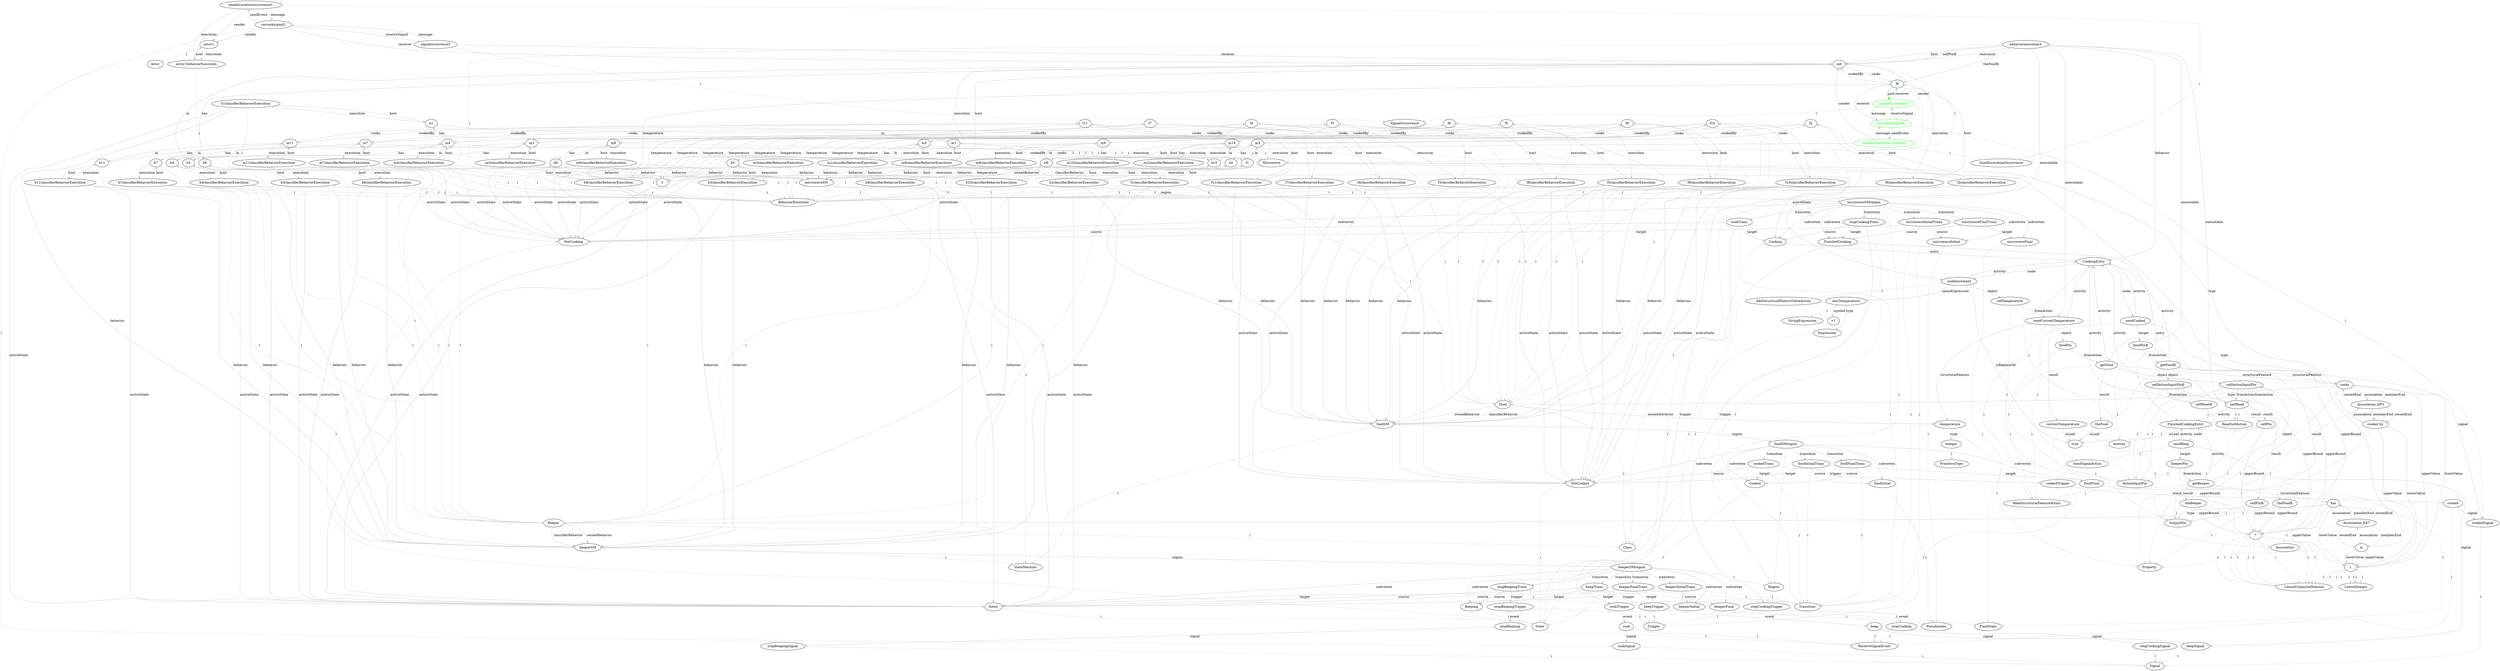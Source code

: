 digraph umlMetamodel {
	"Food" -> "Class" [label="i", color="lightgrey"]
	"Food" -> "foodSM" [label="classifierBehavior", color="grey"]
	"Food" -> "temperature" [label="ownedAttribute", color="grey"]
	"temperature" -> "Property" [label="i", color="lightgrey"]
	"temperature" -> "Integer" [label="type", color="grey"]
	"Integer" -> "PrimitiveType" [label="i", color="lightgrey"]
	"Food" -> "foodSM" [label="ownedBehavior", color="grey"]
	"foodSM" -> "StateMachine" [label="i", color="lightgrey"]
	"foodSM" -> "foodSMregion" [label="region", color="grey"]
	"foodSMregion" -> "Region" [label="i", color="lightgrey"]
	"foodSMregion" -> "foodInitial" [label="subvertex", color="grey"]
	"foodInitial" -> "Pseudostate" [label="i", color="lightgrey"]
	"foodSMregion" -> "foodFinal" [label="subvertex", color="grey"]
	"foodFinal" -> "FinalState" [label="i", color="lightgrey"]
	"foodSMregion" -> "NotCooked" [label="subvertex", color="grey"]
	"NotCooked" -> "State" [label="i", color="lightgrey"]
	"foodSMregion" -> "Cooked" [label="subvertex", color="grey"]
	"Cooked" -> "State" [label="i", color="lightgrey"]
	"foodSMregion" -> "foodInitialTrans" [label="transition", color="grey"]
	"foodInitialTrans" -> "Transition" [label="i", color="lightgrey"]
	"foodInitialTrans" -> "foodInitial" [label="source", color="grey"]
	"foodInitialTrans" -> "NotCooked" [label="target", color="grey"]
	"foodSMregion" -> "foodFinalTrans" [label="transition", color="grey"]
	"foodFinalTrans" -> "Transition" [label="i", color="lightgrey"]
	"foodFinalTrans" -> "Cooked" [label="source", color="grey"]
	"foodFinalTrans" -> "foodFinal" [label="target", color="grey"]
	"foodSMregion" -> "cookedTrans" [label="transition", color="grey"]
	"cookedTrans" -> "Transition" [label="i", color="lightgrey"]
	"cookedTrans" -> "NotCooked" [label="source", color="grey"]
	"cookedTrans" -> "Cooked" [label="target", color="grey"]
	"cookedTrans" -> "cookedTrigger" [label="trigger", color="grey"]
	"cookedTrigger" -> "Trigger" [label="i", color="lightgrey"]
	"cookedTrigger" -> "cooked" [label="event", color="grey"]
	"Microwave" -> "Class" [label="i", color="lightgrey"]
	"Microwave" -> "microwaveSM" [label="classifierBehavior", color="grey"]
	"Microwave" -> "microwaveSM" [label="ownedBehavior", color="grey"]
	"microwaveSM" -> "StateMachine" [label="i", color="lightgrey"]
	"microwaveSM" -> "microwaveSMregion" [label="region", color="grey"]
	"microwaveSMregion" -> "Region" [label="i", color="lightgrey"]
	"microwaveSMregion" -> "microwaveInitial" [label="subvertex", color="grey"]
	"microwaveInitial" -> "Pseudostate" [label="i", color="lightgrey"]
	"microwaveSMregion" -> "microwaveFinal" [label="subvertex", color="grey"]
	"microwaveFinal" -> "FinalState" [label="i", color="lightgrey"]
	"microwaveSMregion" -> "NotCooking" [label="subvertex", color="grey"]
	"NotCooking" -> "State" [label="i", color="lightgrey"]
	"microwaveSMregion" -> "Cooking" [label="subvertex", color="grey"]
	"Cooking" -> "State" [label="i", color="lightgrey"]
	"Cooking" -> "CookingEntry" [label="entry", color="grey"]
	"CookingEntry" -> "cookIncrement" [label="node", color="grey"]
	"cookIncrement" -> "CookingEntry" [label="activity", color="grey"]
	"cookIncrement" -> "AddStructuralFeatureValueAction" [label="i", color="lightgrey"]
	"cookIncrement" -> "true" [label="isReplaceAll", color="grey"]
	"cookIncrement" -> "newTemperature" [label="nameExpression", color="grey"]
	"newTemperature" -> "StringExpression" [label="i", color="lightgrey"]
	"newTemperature" -> "+1" [label="symbol", color="grey"]
	"newTemperature" -> "Expression" [label="type", color="grey"]
	"Expression" -> "Class" [label="i", color="lightgrey"]
	"cookIncrement" -> "oldTemperature" [label="object", color="grey"]
	"oldTemperature" -> "ActionInputPin" [label="i", color="lightgrey"]
	"oldTemperature" -> "readCurrentTemperature" [label="fromAction", color="grey"]
	"readCurrentTemperature" -> "CookingEntry" [label="activity", color="grey"]
	"readCurrentTemperature" -> "ReadStructuralFeatureAction" [label="i", color="lightgrey"]
	"readCurrentTemperature" -> "temperature" [label="structuralFeature", color="grey"]
	"readCurrentTemperature" -> "foodPin" [label="object", color="grey"]
	"foodPin" -> "ActionInputPin" [label="i", color="lightgrey"]
	"foodPin" -> "getFood" [label="fromAction", color="grey"]
	"getFood" -> "CookingEntry" [label="activity", color="grey"]
	"getFood" -> "ReadStructuralFeatureAction" [label="i", color="lightgrey"]
	"getFood" -> "cooks" [label="structuralFeature", color="grey"]
	"getFood" -> "selfActionInputPin" [label="object", color="grey"]
	"selfActionInputPin" -> "ActionInputPin" [label="i", color="lightgrey"]
	"selfActionInputPin" -> "selfRead" [label="fromAction", color="grey"]
	"selfRead" -> "CookingEntry" [label="activity", color="grey"]
	"selfRead" -> "ReadSelfAction" [label="i", color="lightgrey"]
	"selfRead" -> "selfPin" [label="result", color="grey"]
	"selfPin" -> "OutputPin" [label="i", color="lightgrey"]
	"selfPin" -> "true" [label="isLeaf", color="grey"]
	"getFood" -> "theFood" [label="result", color="grey"]
	"theFood" -> "OutputPin" [label="i", color="lightgrey"]
	"theFood" -> "true" [label="isLeaf", color="grey"]
	"readCurrentTemperature" -> "currentTemperature" [label="result", color="grey"]
	"currentTemperature" -> "OutputPin" [label="i", color="lightgrey"]
	"currentTemperature" -> "true" [label="isLeaf", color="grey"]
	"CookingEntry" -> "sendCooked" [label="node", color="grey"]
	"sendCooked" -> "CookingEntry" [label="activity", color="grey"]
	"sendCooked" -> "SendSignalAction" [label="i", color="lightgrey"]
	"sendCooked" -> "cookedSignal" [label="signal", color="grey"]
	"sendCooked" -> "foodPinB" [label="target", color="grey"]
	"foodPinB" -> "ActionInputPin" [label="i", color="lightgrey"]
	"foodPinB" -> "*" [label="upperBound", color="grey"]
	"*" -> "LiteralUnlimitedNatural" [label="i", color="lightgrey"]
	"foodPinB" -> "getFoodB" [label="fromAction", color="grey"]
	"getFoodB" -> "CookingEntry" [label="activity", color="grey"]
	"getFoodB" -> "ReadStructuralFeatureAction" [label="i", color="lightgrey"]
	"getFoodB" -> "cooks" [label="structuralFeature", color="grey"]
	"getFoodB" -> "selfActionInputPinB" [label="object", color="grey"]
	"selfActionInputPinB" -> "ActionInputPin" [label="i", color="lightgrey"]
	"selfActionInputPinB" -> "*" [label="upperBound", color="grey"]
	"*" -> "LiteralUnlimitedNatural" [label="i", color="lightgrey"]
	"selfActionInputPinB" -> "selfReadB" [label="fromAction", color="grey"]
	"selfReadB" -> "CookingEntry" [label="activity", color="grey"]
	"selfReadB" -> "ReadSelfAction" [label="i", color="lightgrey"]
	"selfReadB" -> "selfPinB" [label="result", color="grey"]
	"selfPinB" -> "OutputPin" [label="i", color="lightgrey"]
	"selfPinB" -> "*" [label="upperBound", color="grey"]
	"*" -> "LiteralUnlimitedNatural" [label="i", color="lightgrey"]
	"getFoodB" -> "theFoodB" [label="result", color="grey"]
	"theFoodB" -> "OutputPin" [label="i", color="lightgrey"]
	"theFoodB" -> "*" [label="upperBound", color="grey"]
	"*" -> "LiteralUnlimitedNatural" [label="i", color="lightgrey"]
	"microwaveSMregion" -> "FinishedCooking" [label="subvertex", color="grey"]
	"FinishedCooking" -> "State" [label="i", color="lightgrey"]
	"FinishedCooking" -> "FinishedCookingEntry" [label="entry", color="grey"]
	"FinishedCookingEntry" -> "Activity" [label="i", color="lightgrey"]
	"FinishedCookingEntry" -> "sendBeep" [label="node", color="grey"]
	"sendBeep" -> "FinishedCookingEntry" [label="activity", color="grey"]
	"sendBeep" -> "SendSignalAction" [label="i", color="lightgrey"]
	"sendBeep" -> "beepSignal" [label="signal", color="grey"]
	"sendBeep" -> "beeperPin" [label="target", color="grey"]
	"beeperPin" -> "ActionInputPin" [label="i", color="lightgrey"]
	"beeperPin" -> "*" [label="upperBound", color="grey"]
	"*" -> "LiteralUnlimitedNatural" [label="i", color="lightgrey"]
	"beeperPin" -> "getBeeper" [label="fromAction", color="grey"]
	"getBeeper" -> "FinishedCookingEntry" [label="activity", color="grey"]
	"getBeeper" -> "ReadStructuralFeatureAction" [label="i", color="lightgrey"]
	"getBeeper" -> "has" [label="structuralFeature", color="grey"]
	"getBeeper" -> "selfActionInputPin" [label="object", color="grey"]
	"selfActionInputPin" -> "ActionInputPin" [label="i", color="lightgrey"]
	"selfActionInputPin" -> "*" [label="upperBound", color="grey"]
	"*" -> "LiteralUnlimitedNatural" [label="i", color="lightgrey"]
	"selfActionInputPin" -> "selfRead" [label="fromAction", color="grey"]
	"selfRead" -> "FinishedCookingEntry" [label="activity", color="grey"]
	"selfRead" -> "ReadSelfAction" [label="i", color="lightgrey"]
	"selfRead" -> "selfPin" [label="result", color="grey"]
	"selfPin" -> "OutputPin" [label="i", color="lightgrey"]
	"selfPin" -> "*" [label="upperBound", color="grey"]
	"*" -> "LiteralUnlimitedNatural" [label="i", color="lightgrey"]
	"getBeeper" -> "theBeeper" [label="result", color="grey"]
	"theBeeper" -> "OutputPin" [label="i", color="lightgrey"]
	"theBeeper" -> "*" [label="upperBound", color="grey"]
	"*" -> "LiteralUnlimitedNatural" [label="i", color="lightgrey"]
	"microwaveSMregion" -> "microwaveInitialTrans" [label="transition", color="grey"]
	"microwaveInitialTrans" -> "Transition" [label="i", color="lightgrey"]
	"microwaveInitialTrans" -> "microwaveInitial" [label="source", color="grey"]
	"microwaveInitialTrans" -> "NotCooking" [label="target", color="grey"]
	"microwaveSMregion" -> "microwaveFinalTrans" [label="transition", color="grey"]
	"microwaveFinalTrans" -> "Transition" [label="i", color="lightgrey"]
	"microwaveFinalTrans" -> "FinishedCooking" [label="source", color="grey"]
	"microwaveFinalTrans" -> "microwaveFinal" [label="target", color="grey"]
	"microwaveSMregion" -> "cookTrans" [label="transition", color="grey"]
	"cookTrans" -> "Transition" [label="i", color="lightgrey"]
	"cookTrans" -> "NotCooking" [label="source", color="grey"]
	"cookTrans" -> "Cooking" [label="target", color="grey"]
	"cookTrans" -> "cookTrigger" [label="trigger", color="grey"]
	"cookTrigger" -> "Trigger" [label="i", color="lightgrey"]
	"cookTrigger" -> "cook" [label="event", color="grey"]
	"microwaveSMregion" -> "stopCookingTrans" [label="transition", color="grey"]
	"stopCookingTrans" -> "Transition" [label="i", color="lightgrey"]
	"stopCookingTrans" -> "Cooking" [label="source", color="grey"]
	"stopCookingTrans" -> "FinishedCooking" [label="target", color="grey"]
	"stopCookingTrans" -> "stopCookingTrigger" [label="trigger", color="grey"]
	"stopCookingTrigger" -> "Trigger" [label="i", color="lightgrey"]
	"stopCookingTrigger" -> "stopCooking" [label="event", color="grey"]
	"Beeper" -> "Class" [label="i", color="lightgrey"]
	"Beeper" -> "beeperSM" [label="classifierBehavior", color="grey"]
	"Beeper" -> "beeperSM" [label="ownedBehavior", color="grey"]
	"beeperSM" -> "StateMachine" [label="i", color="lightgrey"]
	"beeperSM" -> "beeperSMregion" [label="region", color="grey"]
	"beeperSMregion" -> "Region" [label="i", color="lightgrey"]
	"beeperSMregion" -> "beeperInitial" [label="subvertex", color="grey"]
	"beeperInitial" -> "Pseudostate" [label="i", color="lightgrey"]
	"beeperSMregion" -> "beeperFinal" [label="subvertex", color="grey"]
	"beeperFinal" -> "FinalState" [label="i", color="lightgrey"]
	"beeperSMregion" -> "Silent" [label="subvertex", color="grey"]
	"Silent" -> "State" [label="i", color="lightgrey"]
	"beeperSMregion" -> "Beeping" [label="subvertex", color="grey"]
	"Beeping" -> "State" [label="i", color="lightgrey"]
	"beeperSMregion" -> "beeperInitialTrans" [label="transition", color="grey"]
	"beeperInitialTrans" -> "Transition" [label="i", color="lightgrey"]
	"beeperInitialTrans" -> "beeperInitial" [label="source", color="grey"]
	"beeperInitialTrans" -> "Silent" [label="target", color="grey"]
	"beeperSMregion" -> "beeperFinalTrans" [label="transition", color="grey"]
	"beeperFinalTrans" -> "Transition" [label="i", color="lightgrey"]
	"beeperFinalTrans" -> "Silent" [label="source", color="grey"]
	"beeperFinalTrans" -> "beeperFinal" [label="target", color="grey"]
	"beeperSMregion" -> "beepTrans" [label="transition", color="grey"]
	"beepTrans" -> "Transition" [label="i", color="lightgrey"]
	"beepTrans" -> "Silent" [label="source", color="grey"]
	"beepTrans" -> "Beeping" [label="target", color="grey"]
	"beepTrans" -> "beepTrigger" [label="trigger", color="grey"]
	"beepTrigger" -> "Trigger" [label="i", color="lightgrey"]
	"beepTrigger" -> "beep" [label="event", color="grey"]
	"beeperSMregion" -> "stopBeepingTrans" [label="transition", color="grey"]
	"stopBeepingTrans" -> "Transition" [label="i", color="lightgrey"]
	"stopBeepingTrans" -> "Beeping" [label="source", color="grey"]
	"stopBeepingTrans" -> "Silent" [label="target", color="grey"]
	"stopBeepingTrans" -> "stopBeepingTrigger" [label="trigger", color="grey"]
	"stopBeepingTrigger" -> "Trigger" [label="i", color="lightgrey"]
	"stopBeepingTrigger" -> "stopBeeping" [label="event", color="grey"]
	"cooked" -> "ReceiveSignalEvent" [label="i", color="lightgrey"]
	"cooked" -> "cookedSignal" [label="signal", color="grey"]
	"cookedSignal" -> "Signal" [label="i", color="lightgrey"]
	"stopCooking" -> "ReceiveSignalEvent" [label="i", color="lightgrey"]
	"stopCooking" -> "stopCookingSignal" [label="signal", color="grey"]
	"stopCookingSignal" -> "Signal" [label="i", color="lightgrey"]
	"cook" -> "ReceiveSignalEvent" [label="i", color="lightgrey"]
	"cook" -> "cookSignal" [label="signal", color="grey"]
	"cookSignal" -> "Signal" [label="i", color="lightgrey"]
	"stopBeeping" -> "ReceiveSignalEvent" [label="i", color="lightgrey"]
	"stopBeeping" -> "stopBeepingSignal" [label="signal", color="grey"]
	"stopBeepingSignal" -> "Signal" [label="i", color="lightgrey"]
	"beep" -> "ReceiveSignalEvent" [label="i", color="lightgrey"]
	"beep" -> "beepSignal" [label="signal", color="grey"]
	"beepSignal" -> "Signal" [label="i", color="lightgrey"]
	"Association_DP3" -> "Association" [label="i", color="lightgrey"]
	"Association_DP3" -> "cooks" [label="memberEnd", color="grey"]
	"Association_DP3" -> "cooked by" [label="memberEnd", color="grey"]
	"Association_DP3" -> "cooks" [label="ownedEnd", color="grey"]
	"cooks" -> "Property" [label="i", color="lightgrey"]
	"cooks" -> "Food" [label="type", color="grey"]
	"cooks" -> "Association_DP3" [label="association", color="grey"]
	"cooks" -> "1" [label="upperValue", color="grey"]
	"1" -> "LiteralUnlimitedNatural" [label="i", color="lightgrey"]
	"cooks" -> "1" [label="lowerValue", color="grey"]
	"1" -> "LiteralInteger" [label="i", color="lightgrey"]
	"Association_DP3" -> "cooked by" [label="ownedEnd", color="grey"]
	"cooked by" -> "Property" [label="i", color="lightgrey"]
	"cooked by" -> "Microwave" [label="type", color="grey"]
	"cooked by" -> "Association_DP3" [label="association", color="grey"]
	"cooked by" -> "1" [label="upperValue", color="grey"]
	"1" -> "LiteralUnlimitedNatural" [label="i", color="lightgrey"]
	"cooked by" -> "1" [label="lowerValue", color="grey"]
	"1" -> "LiteralInteger" [label="i", color="lightgrey"]
	"Association_EE7" -> "Association" [label="i", color="lightgrey"]
	"Association_EE7" -> "has" [label="memberEnd", color="grey"]
	"Association_EE7" -> "in" [label="memberEnd", color="grey"]
	"Association_EE7" -> "has" [label="ownedEnd", color="grey"]
	"has" -> "Property" [label="i", color="lightgrey"]
	"has" -> "Beeper" [label="type", color="grey"]
	"has" -> "Association_EE7" [label="association", color="grey"]
	"has" -> "1" [label="upperValue", color="grey"]
	"1" -> "LiteralUnlimitedNatural" [label="i", color="lightgrey"]
	"has" -> "1" [label="lowerValue", color="grey"]
	"1" -> "LiteralInteger" [label="i", color="lightgrey"]
	"Association_EE7" -> "in" [label="ownedEnd", color="grey"]
	"in" -> "Property" [label="i", color="lightgrey"]
	"in" -> "Microwave" [label="type", color="grey"]
	"in" -> "Association_EE7" [label="association", color="grey"]
	"in" -> "1" [label="upperValue", color="grey"]
	"1" -> "LiteralUnlimitedNatural" [label="i", color="lightgrey"]
	"in" -> "1" [label="lowerValue", color="grey"]
	"1" -> "LiteralInteger" [label="i", color="lightgrey"]
	"m1" -> "Microwave" [label="i", color="lightgrey"]
	"m1classifierBehaviorExecution" -> "BehaviorExecution" [label="i", color="lightgrey"]
	"m1" -> "m1classifierBehaviorExecution" [label="execution", color="grey"]
	"m1classifierBehaviorExecution" -> "m1" [label="host", color="grey"]
	"m1classifierBehaviorExecution" -> "microwaveSM" [label="behavior", color="grey"]
	"m1classifierBehaviorExecution" -> "NotCooking" [label="activeState", color="grey"]
	"f1" -> "Food" [label="i", color="lightgrey"]
	"f1classifierBehaviorExecution" -> "BehaviorExecution" [label="i", color="lightgrey"]
	"f1" -> "f1classifierBehaviorExecution" [label="execution", color="grey"]
	"f1classifierBehaviorExecution" -> "f1" [label="host", color="grey"]
	"f1classifierBehaviorExecution" -> "foodSM" [label="behavior", color="grey"]
	"f1classifierBehaviorExecution" -> "NotCooked" [label="activeState", color="grey"]
	"f1" -> "3" [label="temperature", color="grey"]
	"b1" -> "Beeper" [label="i", color="lightgrey"]
	"b1classifierBehaviorExecution" -> "BehaviorExecution" [label="i", color="lightgrey"]
	"b1" -> "b1classifierBehaviorExecution" [label="execution", color="grey"]
	"b1classifierBehaviorExecution" -> "b1" [label="host", color="grey"]
	"b1classifierBehaviorExecution" -> "beeperSM" [label="behavior", color="grey"]
	"b1classifierBehaviorExecution" -> "Silent" [label="activeState", color="grey"]
	"m1" -> "f1" [label="cooks", color="grey"]
	"f1" -> "m1" [label="cookedBy", color="grey"]
	"m1" -> "b1" [label="has", color="grey"]
	"b1" -> "m1" [label="in", color="grey"]
	"m2" -> "Microwave" [label="i", color="lightgrey"]
	"m2classifierBehaviorExecution" -> "BehaviorExecution" [label="i", color="lightgrey"]
	"m2" -> "m2classifierBehaviorExecution" [label="execution", color="grey"]
	"m2classifierBehaviorExecution" -> "m2" [label="host", color="grey"]
	"m2classifierBehaviorExecution" -> "microwaveSM" [label="behavior", color="grey"]
	"m2classifierBehaviorExecution" -> "NotCooking" [label="activeState", color="grey"]
	"f2" -> "Food" [label="i", color="lightgrey"]
	"f2classifierBehaviorExecution" -> "BehaviorExecution" [label="i", color="lightgrey"]
	"f2" -> "f2classifierBehaviorExecution" [label="execution", color="grey"]
	"f2classifierBehaviorExecution" -> "f2" [label="host", color="grey"]
	"f2classifierBehaviorExecution" -> "foodSM" [label="behavior", color="grey"]
	"f2classifierBehaviorExecution" -> "NotCooked" [label="activeState", color="grey"]
	"f2" -> "3" [label="temperature", color="grey"]
	"b2" -> "Beeper" [label="i", color="lightgrey"]
	"b2classifierBehaviorExecution" -> "BehaviorExecution" [label="i", color="lightgrey"]
	"b2" -> "b2classifierBehaviorExecution" [label="execution", color="grey"]
	"b2classifierBehaviorExecution" -> "b2" [label="host", color="grey"]
	"b2classifierBehaviorExecution" -> "beeperSM" [label="behavior", color="grey"]
	"b2classifierBehaviorExecution" -> "Silent" [label="activeState", color="grey"]
	"m2" -> "f2" [label="cooks", color="grey"]
	"f2" -> "m2" [label="cookedBy", color="grey"]
	"m2" -> "b2" [label="has", color="grey"]
	"b2" -> "m2" [label="in", color="grey"]
	"m3" -> "Microwave" [label="i", color="lightgrey"]
	"m3classifierBehaviorExecution" -> "BehaviorExecution" [label="i", color="lightgrey"]
	"m3" -> "m3classifierBehaviorExecution" [label="execution", color="grey"]
	"m3classifierBehaviorExecution" -> "m3" [label="host", color="grey"]
	"m3classifierBehaviorExecution" -> "microwaveSM" [label="behavior", color="grey"]
	"m3classifierBehaviorExecution" -> "NotCooking" [label="activeState", color="grey"]
	"f3" -> "Food" [label="i", color="lightgrey"]
	"f3classifierBehaviorExecution" -> "BehaviorExecution" [label="i", color="lightgrey"]
	"f3" -> "f3classifierBehaviorExecution" [label="execution", color="grey"]
	"f3classifierBehaviorExecution" -> "f3" [label="host", color="grey"]
	"f3classifierBehaviorExecution" -> "foodSM" [label="behavior", color="grey"]
	"f3classifierBehaviorExecution" -> "NotCooked" [label="activeState", color="grey"]
	"f3" -> "3" [label="temperature", color="grey"]
	"b3" -> "Beeper" [label="i", color="lightgrey"]
	"b3classifierBehaviorExecution" -> "BehaviorExecution" [label="i", color="lightgrey"]
	"b3" -> "b3classifierBehaviorExecution" [label="execution", color="grey"]
	"b3classifierBehaviorExecution" -> "b3" [label="host", color="grey"]
	"b3classifierBehaviorExecution" -> "beeperSM" [label="behavior", color="grey"]
	"b3classifierBehaviorExecution" -> "Silent" [label="activeState", color="grey"]
	"m3" -> "f3" [label="cooks", color="grey"]
	"f3" -> "m3" [label="cookedBy", color="grey"]
	"m3" -> "b3" [label="has", color="grey"]
	"b3" -> "m3" [label="in", color="grey"]
	"m4" -> "Microwave" [label="i", color="lightgrey"]
	"m4classifierBehaviorExecution" -> "BehaviorExecution" [label="i", color="lightgrey"]
	"m4" -> "m4classifierBehaviorExecution" [label="execution", color="grey"]
	"m4classifierBehaviorExecution" -> "m4" [label="host", color="grey"]
	"m4classifierBehaviorExecution" -> "microwaveSM" [label="behavior", color="grey"]
	"m4classifierBehaviorExecution" -> "NotCooking" [label="activeState", color="grey"]
	"f4" -> "Food" [label="i", color="lightgrey"]
	"f4classifierBehaviorExecution" -> "BehaviorExecution" [label="i", color="lightgrey"]
	"f4" -> "f4classifierBehaviorExecution" [label="execution", color="grey"]
	"f4classifierBehaviorExecution" -> "f4" [label="host", color="grey"]
	"f4classifierBehaviorExecution" -> "foodSM" [label="behavior", color="grey"]
	"f4classifierBehaviorExecution" -> "NotCooked" [label="activeState", color="grey"]
	"f4" -> "3" [label="temperature", color="grey"]
	"b4" -> "Beeper" [label="i", color="lightgrey"]
	"b4classifierBehaviorExecution" -> "BehaviorExecution" [label="i", color="lightgrey"]
	"b4" -> "b4classifierBehaviorExecution" [label="execution", color="grey"]
	"b4classifierBehaviorExecution" -> "b4" [label="host", color="grey"]
	"b4classifierBehaviorExecution" -> "beeperSM" [label="behavior", color="grey"]
	"b4classifierBehaviorExecution" -> "Silent" [label="activeState", color="grey"]
	"m4" -> "f4" [label="cooks", color="grey"]
	"f4" -> "m4" [label="cookedBy", color="grey"]
	"m4" -> "b4" [label="has", color="grey"]
	"b4" -> "m4" [label="in", color="grey"]
	"m5" -> "Microwave" [label="i", color="lightgrey"]
	"m5classifierBehaviorExecution" -> "BehaviorExecution" [label="i", color="lightgrey"]
	"m5" -> "m5classifierBehaviorExecution" [label="execution", color="grey"]
	"m5classifierBehaviorExecution" -> "m5" [label="host", color="grey"]
	"m5classifierBehaviorExecution" -> "microwaveSM" [label="behavior", color="grey"]
	"m5classifierBehaviorExecution" -> "NotCooking" [label="activeState", color="grey"]
	"f5" -> "Food" [label="i", color="lightgrey"]
	"f5classifierBehaviorExecution" -> "BehaviorExecution" [label="i", color="lightgrey"]
	"f5" -> "f5classifierBehaviorExecution" [label="execution", color="grey"]
	"f5classifierBehaviorExecution" -> "f5" [label="host", color="grey"]
	"f5classifierBehaviorExecution" -> "foodSM" [label="behavior", color="grey"]
	"f5classifierBehaviorExecution" -> "NotCooked" [label="activeState", color="grey"]
	"f5" -> "3" [label="temperature", color="grey"]
	"b5" -> "Beeper" [label="i", color="lightgrey"]
	"b5classifierBehaviorExecution" -> "BehaviorExecution" [label="i", color="lightgrey"]
	"b5" -> "b5classifierBehaviorExecution" [label="execution", color="grey"]
	"b5classifierBehaviorExecution" -> "b5" [label="host", color="grey"]
	"b5classifierBehaviorExecution" -> "beeperSM" [label="behavior", color="grey"]
	"b5classifierBehaviorExecution" -> "Silent" [label="activeState", color="grey"]
	"m5" -> "f5" [label="cooks", color="grey"]
	"f5" -> "m5" [label="cookedBy", color="grey"]
	"m5" -> "b5" [label="has", color="grey"]
	"b5" -> "m5" [label="in", color="grey"]
	"m6" -> "Microwave" [label="i", color="lightgrey"]
	"m6" -> "m6classifierBehaviorExecution" [label="execution", color="grey"]
	"m6classifierBehaviorExecution" -> "m6" [label="host", color="grey"]
	"m6classifierBehaviorExecution" -> "microwaveSM" [label="behavior", color="grey"]
	"f6" -> "Food" [label="i", color="lightgrey"]
	"f6classifierBehaviorExecution" -> "BehaviorExecution" [label="i", color="lightgrey"]
	"f6" -> "f6classifierBehaviorExecution" [label="execution", color="grey"]
	"f6classifierBehaviorExecution" -> "f6" [label="host", color="grey"]
	"f6classifierBehaviorExecution" -> "foodSM" [label="behavior", color="grey"]
	"f6classifierBehaviorExecution" -> "NotCooked" [label="activeState", color="grey"]
	"f6" -> "3" [label="temperature", color="grey"]
	"b6" -> "Beeper" [label="i", color="lightgrey"]
	"b6classifierBehaviorExecution" -> "BehaviorExecution" [label="i", color="lightgrey"]
	"b6" -> "b6classifierBehaviorExecution" [label="execution", color="grey"]
	"b6classifierBehaviorExecution" -> "b6" [label="host", color="grey"]
	"b6classifierBehaviorExecution" -> "beeperSM" [label="behavior", color="grey"]
	"b6classifierBehaviorExecution" -> "Silent" [label="activeState", color="grey"]
	"m6" -> "f6" [label="cooks", color="grey"]
	"f6" -> "m6" [label="cookedBy", color="grey"]
	"m6" -> "b6" [label="has", color="grey"]
	"b6" -> "m6" [label="in", color="grey"]
	"m7" -> "Microwave" [label="i", color="lightgrey"]
	"m7classifierBehaviorExecution" -> "BehaviorExecution" [label="i", color="lightgrey"]
	"m7" -> "m7classifierBehaviorExecution" [label="execution", color="grey"]
	"m7classifierBehaviorExecution" -> "m7" [label="host", color="grey"]
	"m7classifierBehaviorExecution" -> "microwaveSM" [label="behavior", color="grey"]
	"m7classifierBehaviorExecution" -> "NotCooking" [label="activeState", color="grey"]
	"f7" -> "Food" [label="i", color="lightgrey"]
	"f7classifierBehaviorExecution" -> "BehaviorExecution" [label="i", color="lightgrey"]
	"f7" -> "f7classifierBehaviorExecution" [label="execution", color="grey"]
	"f7classifierBehaviorExecution" -> "f7" [label="host", color="grey"]
	"f7classifierBehaviorExecution" -> "foodSM" [label="behavior", color="grey"]
	"f7classifierBehaviorExecution" -> "NotCooked" [label="activeState", color="grey"]
	"f7" -> "3" [label="temperature", color="grey"]
	"b7" -> "Beeper" [label="i", color="lightgrey"]
	"b7classifierBehaviorExecution" -> "BehaviorExecution" [label="i", color="lightgrey"]
	"b7" -> "b7classifierBehaviorExecution" [label="execution", color="grey"]
	"b7classifierBehaviorExecution" -> "b7" [label="host", color="grey"]
	"b7classifierBehaviorExecution" -> "beeperSM" [label="behavior", color="grey"]
	"b7classifierBehaviorExecution" -> "Silent" [label="activeState", color="grey"]
	"m7" -> "f7" [label="cooks", color="grey"]
	"f7" -> "m7" [label="cookedBy", color="grey"]
	"m7" -> "b7" [label="has", color="grey"]
	"b7" -> "m7" [label="in", color="grey"]
	"m8" -> "Microwave" [label="i", color="lightgrey"]
	"m8classifierBehaviorExecution" -> "BehaviorExecution" [label="i", color="lightgrey"]
	"m8" -> "m8classifierBehaviorExecution" [label="execution", color="grey"]
	"m8classifierBehaviorExecution" -> "m8" [label="host", color="grey"]
	"m8classifierBehaviorExecution" -> "microwaveSM" [label="behavior", color="grey"]
	"m8classifierBehaviorExecution" -> "NotCooking" [label="activeState", color="grey"]
	"f8" -> "Food" [label="i", color="lightgrey"]
	"f8classifierBehaviorExecution" -> "BehaviorExecution" [label="i", color="lightgrey"]
	"f8" -> "f8classifierBehaviorExecution" [label="execution", color="grey"]
	"f8classifierBehaviorExecution" -> "f8" [label="host", color="grey"]
	"f8classifierBehaviorExecution" -> "foodSM" [label="behavior", color="grey"]
	"f8classifierBehaviorExecution" -> "NotCooked" [label="activeState", color="grey"]
	"f8" -> "3" [label="temperature", color="grey"]
	"b8" -> "Beeper" [label="i", color="lightgrey"]
	"b8classifierBehaviorExecution" -> "BehaviorExecution" [label="i", color="lightgrey"]
	"b8" -> "b8classifierBehaviorExecution" [label="execution", color="grey"]
	"b8classifierBehaviorExecution" -> "b8" [label="host", color="grey"]
	"b8classifierBehaviorExecution" -> "beeperSM" [label="behavior", color="grey"]
	"b8classifierBehaviorExecution" -> "Silent" [label="activeState", color="grey"]
	"m8" -> "f8" [label="cooks", color="grey"]
	"f8" -> "m8" [label="cookedBy", color="grey"]
	"m8" -> "b8" [label="has", color="grey"]
	"b8" -> "m8" [label="in", color="grey"]
	"m9" -> "Microwave" [label="i", color="lightgrey"]
	"m9classifierBehaviorExecution" -> "BehaviorExecution" [label="i", color="lightgrey"]
	"m9" -> "m9classifierBehaviorExecution" [label="execution", color="grey"]
	"m9classifierBehaviorExecution" -> "m9" [label="host", color="grey"]
	"m9classifierBehaviorExecution" -> "microwaveSM" [label="behavior", color="grey"]
	"m9classifierBehaviorExecution" -> "NotCooking" [label="activeState", color="grey"]
	"f9" -> "Food" [label="i", color="lightgrey"]
	"f9classifierBehaviorExecution" -> "BehaviorExecution" [label="i", color="lightgrey"]
	"f9" -> "f9classifierBehaviorExecution" [label="execution", color="grey"]
	"f9classifierBehaviorExecution" -> "f9" [label="host", color="grey"]
	"f9classifierBehaviorExecution" -> "foodSM" [label="behavior", color="grey"]
	"f9classifierBehaviorExecution" -> "NotCooked" [label="activeState", color="grey"]
	"f9" -> "3" [label="temperature", color="grey"]
	"b9" -> "Beeper" [label="i", color="lightgrey"]
	"b9classifierBehaviorExecution" -> "BehaviorExecution" [label="i", color="lightgrey"]
	"b9" -> "b9classifierBehaviorExecution" [label="execution", color="grey"]
	"b9classifierBehaviorExecution" -> "b9" [label="host", color="grey"]
	"b9classifierBehaviorExecution" -> "beeperSM" [label="behavior", color="grey"]
	"b9classifierBehaviorExecution" -> "Silent" [label="activeState", color="grey"]
	"m9" -> "f9" [label="cooks", color="grey"]
	"f9" -> "m9" [label="cookedBy", color="grey"]
	"m9" -> "b9" [label="has", color="grey"]
	"b9" -> "m9" [label="in", color="grey"]
	"m10" -> "Microwave" [label="i", color="lightgrey"]
	"m10classifierBehaviorExecution" -> "BehaviorExecution" [label="i", color="lightgrey"]
	"m10" -> "m10classifierBehaviorExecution" [label="execution", color="grey"]
	"m10classifierBehaviorExecution" -> "m10" [label="host", color="grey"]
	"m10classifierBehaviorExecution" -> "microwaveSM" [label="behavior", color="grey"]
	"m10classifierBehaviorExecution" -> "NotCooking" [label="activeState", color="grey"]
	"f10" -> "Food" [label="i", color="lightgrey"]
	"f10classifierBehaviorExecution" -> "BehaviorExecution" [label="i", color="lightgrey"]
	"f10" -> "f10classifierBehaviorExecution" [label="execution", color="grey"]
	"f10classifierBehaviorExecution" -> "f10" [label="host", color="grey"]
	"f10classifierBehaviorExecution" -> "foodSM" [label="behavior", color="grey"]
	"f10classifierBehaviorExecution" -> "NotCooked" [label="activeState", color="grey"]
	"f10" -> "3" [label="temperature", color="grey"]
	"b10" -> "Beeper" [label="i", color="lightgrey"]
	"b10classifierBehaviorExecution" -> "BehaviorExecution" [label="i", color="lightgrey"]
	"b10" -> "b10classifierBehaviorExecution" [label="execution", color="grey"]
	"b10classifierBehaviorExecution" -> "b10" [label="host", color="grey"]
	"b10classifierBehaviorExecution" -> "beeperSM" [label="behavior", color="grey"]
	"b10classifierBehaviorExecution" -> "Silent" [label="activeState", color="grey"]
	"m10" -> "f10" [label="cooks", color="grey"]
	"f10" -> "m10" [label="cookedBy", color="grey"]
	"m10" -> "b10" [label="has", color="grey"]
	"b10" -> "m10" [label="in", color="grey"]
	"m11" -> "Microwave" [label="i", color="lightgrey"]
	"m11classifierBehaviorExecution" -> "BehaviorExecution" [label="i", color="lightgrey"]
	"m11" -> "m11classifierBehaviorExecution" [label="execution", color="grey"]
	"m11classifierBehaviorExecution" -> "m11" [label="host", color="grey"]
	"m11classifierBehaviorExecution" -> "microwaveSM" [label="behavior", color="grey"]
	"m11classifierBehaviorExecution" -> "NotCooking" [label="activeState", color="grey"]
	"f11" -> "Food" [label="i", color="lightgrey"]
	"f11classifierBehaviorExecution" -> "BehaviorExecution" [label="i", color="lightgrey"]
	"f11" -> "f11classifierBehaviorExecution" [label="execution", color="grey"]
	"f11classifierBehaviorExecution" -> "f11" [label="host", color="grey"]
	"f11classifierBehaviorExecution" -> "foodSM" [label="behavior", color="grey"]
	"f11classifierBehaviorExecution" -> "NotCooked" [label="activeState", color="grey"]
	"f11" -> "3" [label="temperature", color="grey"]
	"b11" -> "Beeper" [label="i", color="lightgrey"]
	"b11classifierBehaviorExecution" -> "BehaviorExecution" [label="i", color="lightgrey"]
	"b11" -> "b11classifierBehaviorExecution" [label="execution", color="grey"]
	"b11classifierBehaviorExecution" -> "b11" [label="host", color="grey"]
	"b11classifierBehaviorExecution" -> "beeperSM" [label="behavior", color="grey"]
	"b11classifierBehaviorExecution" -> "Silent" [label="activeState", color="grey"]
	"m11" -> "f11" [label="cooks", color="grey"]
	"f11" -> "m11" [label="cookedBy", color="grey"]
	"m11" -> "b11" [label="has", color="grey"]
	"b11" -> "m11" [label="in", color="grey"]
	"actor1" -> "Actor" [label="i", color="lightgrey"]
	"actor1behaviorExecution" -> "BehaviorExecution" [label="i", color="lightgrey"]
	"actor1" -> "actor1behaviorExecution" [label="execution", color="grey"]
	"actor1behaviorExecution" -> "actor1" [label="host", color="grey"]
	"sendinvocationoccurrence1" -> "SendInvocationOccurrence" [label="i", color="lightgrey"]
	"sendinvocationoccurrence1" -> "varcooksignal2" [label="message", color="grey"]
	"varcooksignal2" -> "sendinvocationoccurrence1" [label="sendEvent", color="grey"]
	"varcooksignal2" -> "signaloccurrence3" [label="receiveSignal", color="grey"]
	"signaloccurrence3" -> "varcooksignal2" [label="message", color="grey"]
	"signaloccurrence3" -> "SignalOccurrence" [label="i", color="lightgrey"]
	"varcooksignal2" -> "cookSignal" [label="i", color="lightgrey"]
	"signaloccurrence3" -> "m6" [label="receiver", color="grey"]
	"varcooksignal2" -> "actor1" [label="sender", color="grey"]
	"sendinvocationoccurrence1" -> "actor1" [label="sender", color="grey"]
	"varcooksignal2" -> "m6" [label="receiver", color="grey"]
	"sendinvocationoccurrence1" -> "actor1behaviorExecution" [label="execution", color="grey"]
	"m6classifierBehaviorExecution" -> "Cooking" [label="activeState", color="grey"]
	"behaviorexecution4" -> "CookingEntry" [label="behavior", color="grey"]
	"behaviorexecution4" -> "BehaviorExecution" [label="i", color="lightgrey"]
	"behaviorexecution4" -> "m6" [label="host", color="grey"]
	"m6" -> "behaviorexecution4" [label="execution", color="grey"]
	"behaviorexecution4" -> "readCurrentTemperature" [label="executable", color="grey"]
	"behaviorexecution4" -> "cookIncrement" [label="executable", color="grey"]
	"behaviorexecution4" -> "getFood" [label="executable", color="grey"]
	"behaviorexecution4" -> "selfRead" [label="executable", color="grey"]
	"m6classifierBehaviorExecution" -> "BehaviorExecution" [label="i", color="lightgrey"]
	"behaviorexecution4" -> "m6" [label="selfPinB", color="grey"]
	"behaviorexecution4" -> "f6" [label="theFoodB", color="grey"]
	"signaloccurrence7" -> "varcookedsignal6" [label="message", color="grey"]
	"signaloccurrence7" [color="green", fontcolor="green"]
	"varcookedsignal6" [color="green", fontcolor="green"]
	"varcookedsignal6" -> "signaloccurrence7" [label="receiveSignal", color="grey"]
	"varcookedsignal6" [color="green", fontcolor="green"]
	"signaloccurrence7" [color="green", fontcolor="green"]
	"varcookedsignal6" -> "sendinvocationoccurrence5" [label="sendEvent", color="grey"]
	"varcookedsignal6" [color="green", fontcolor="green"]
	"sendinvocationoccurrence5" [color="green", fontcolor="green"]
	"sendinvocationoccurrence5" -> "varcookedsignal6" [label="message", color="grey"]
	"sendinvocationoccurrence5" [color="green", fontcolor="green"]
	"varcookedsignal6" [color="green", fontcolor="green"]
	"signaloccurrence7" -> "SignalOccurrence" [label="i", color="lightgrey"]
	"signaloccurrence7" [color="green", fontcolor="green"]
	"sendinvocationoccurrence5" -> "SendInvocationOccurrence" [label="i", color="lightgrey"]
	"sendinvocationoccurrence5" [color="green", fontcolor="green"]
	"CookingEntry" -> "Activity" [label="i", color="lightgrey"]
	"varcookedsignal6" -> "f6" [label="receiver", color="grey"]
	"varcookedsignal6" [color="green", fontcolor="green"]
	"sendinvocationoccurrence5" -> "m6classifierBehaviorExecution" [label="execution", color="grey"]
	"sendinvocationoccurrence5" [color="green", fontcolor="green"]
	"sendinvocationoccurrence5" -> "m6" [label="sender", color="grey"]
	"sendinvocationoccurrence5" [color="green", fontcolor="green"]
	"f6" -> "signaloccurrence7" [label="pool", color="green"]
	"signaloccurrence7" [color="green", fontcolor="green"]
	"signaloccurrence7" -> "f6" [label="receiver", color="grey"]
	"signaloccurrence7" [color="green", fontcolor="green"]
	"varcookedsignal6" -> "cookedSignal" [label="i", color="lightgrey"]
	"varcookedsignal6" [color="green", fontcolor="green"]
	"varcookedsignal6" -> "m6" [label="sender", color="grey"]
	"varcookedsignal6" [color="green", fontcolor="green"]
}
